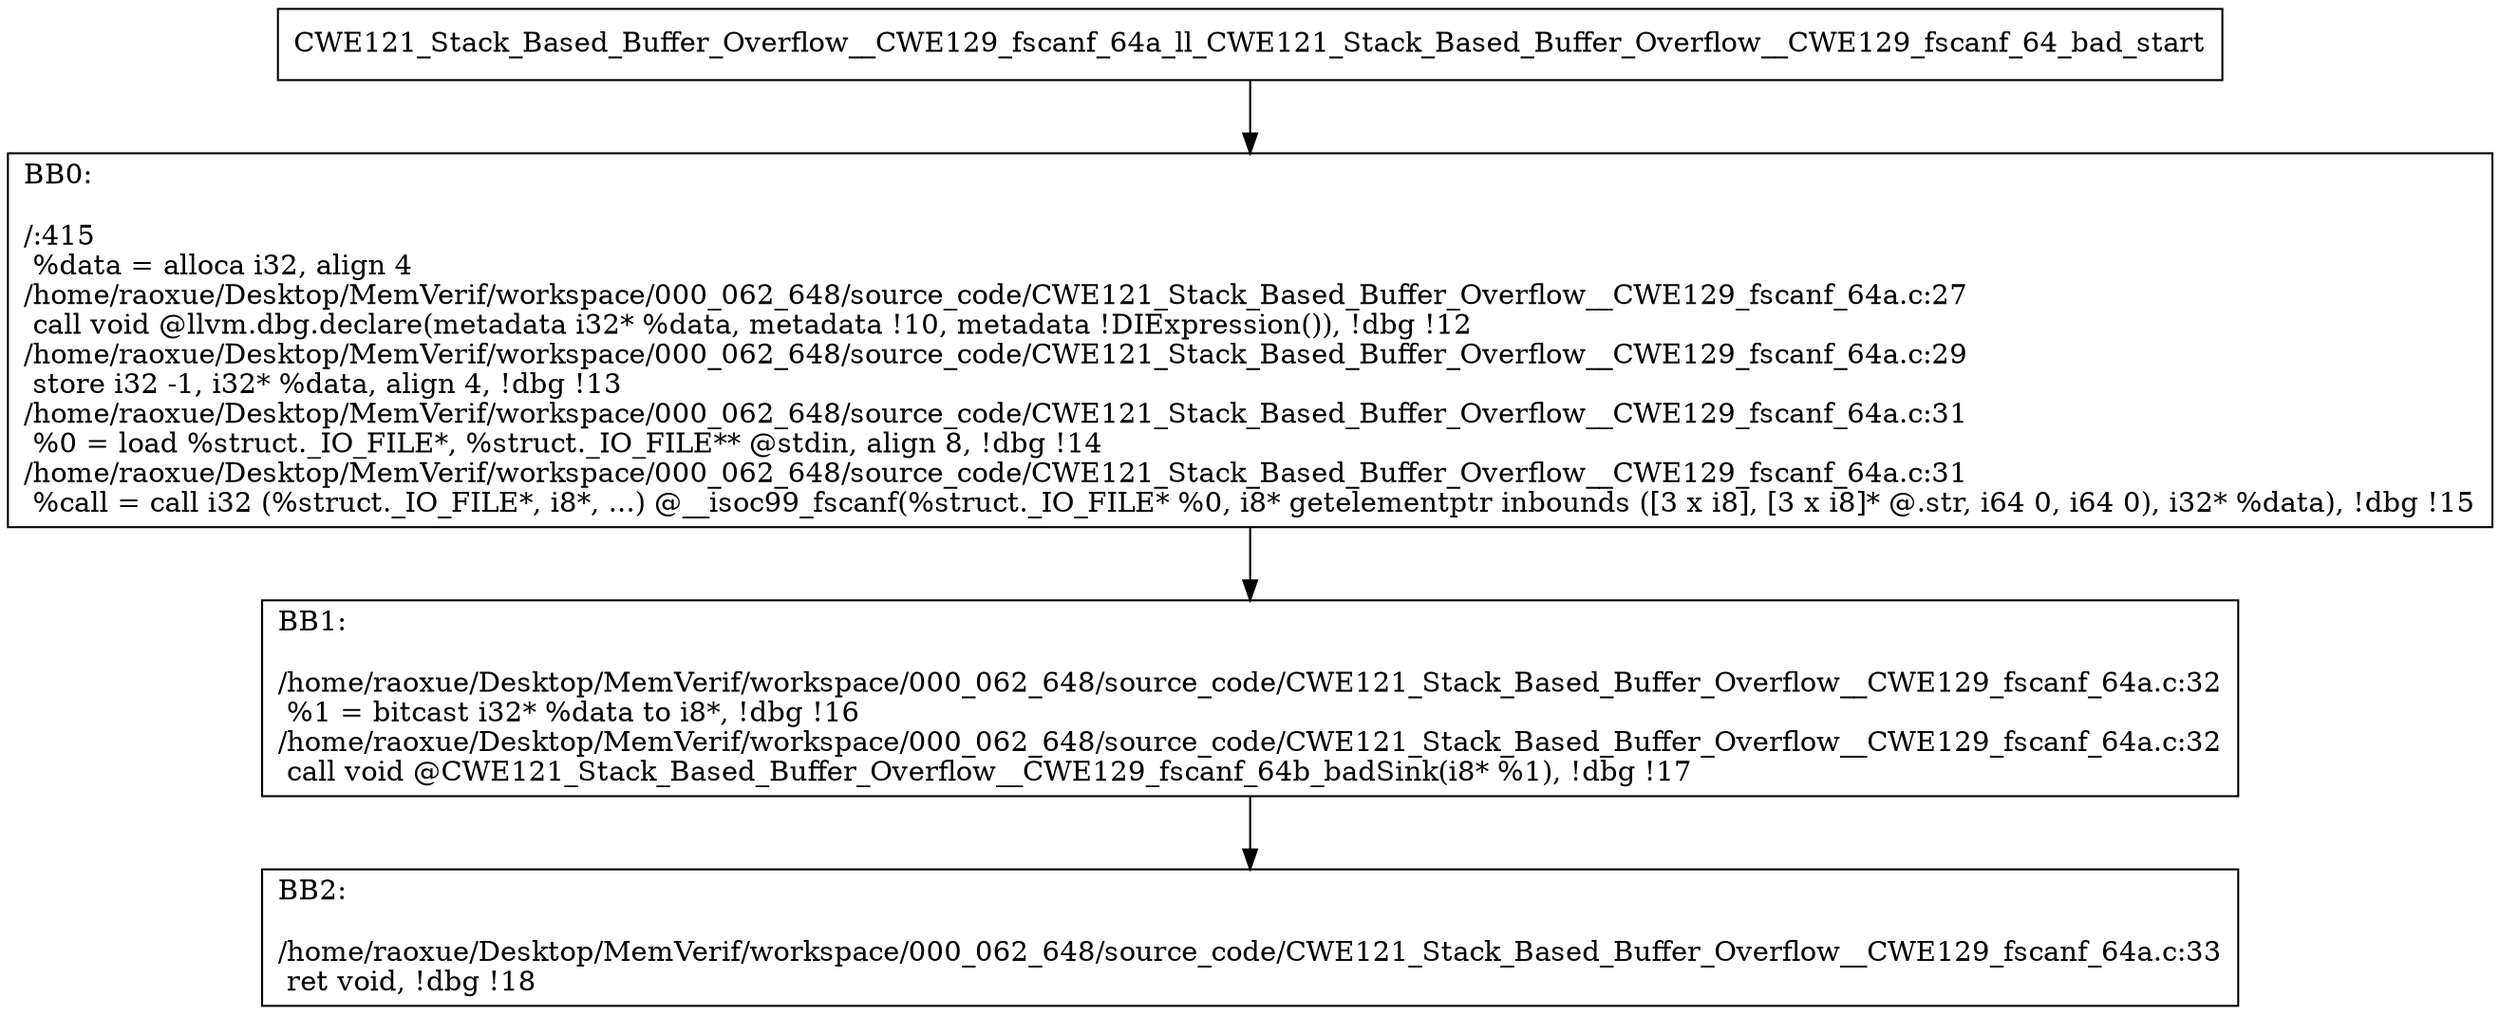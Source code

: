 digraph "CFG for'CWE121_Stack_Based_Buffer_Overflow__CWE129_fscanf_64a_ll_CWE121_Stack_Based_Buffer_Overflow__CWE129_fscanf_64_bad' function" {
	BBCWE121_Stack_Based_Buffer_Overflow__CWE129_fscanf_64a_ll_CWE121_Stack_Based_Buffer_Overflow__CWE129_fscanf_64_bad_start[shape=record,label="{CWE121_Stack_Based_Buffer_Overflow__CWE129_fscanf_64a_ll_CWE121_Stack_Based_Buffer_Overflow__CWE129_fscanf_64_bad_start}"];
	BBCWE121_Stack_Based_Buffer_Overflow__CWE129_fscanf_64a_ll_CWE121_Stack_Based_Buffer_Overflow__CWE129_fscanf_64_bad_start-> CWE121_Stack_Based_Buffer_Overflow__CWE129_fscanf_64a_ll_CWE121_Stack_Based_Buffer_Overflow__CWE129_fscanf_64_badBB0;
	CWE121_Stack_Based_Buffer_Overflow__CWE129_fscanf_64a_ll_CWE121_Stack_Based_Buffer_Overflow__CWE129_fscanf_64_badBB0 [shape=record, label="{BB0:\l\l/:415\l
  %data = alloca i32, align 4\l
/home/raoxue/Desktop/MemVerif/workspace/000_062_648/source_code/CWE121_Stack_Based_Buffer_Overflow__CWE129_fscanf_64a.c:27\l
  call void @llvm.dbg.declare(metadata i32* %data, metadata !10, metadata !DIExpression()), !dbg !12\l
/home/raoxue/Desktop/MemVerif/workspace/000_062_648/source_code/CWE121_Stack_Based_Buffer_Overflow__CWE129_fscanf_64a.c:29\l
  store i32 -1, i32* %data, align 4, !dbg !13\l
/home/raoxue/Desktop/MemVerif/workspace/000_062_648/source_code/CWE121_Stack_Based_Buffer_Overflow__CWE129_fscanf_64a.c:31\l
  %0 = load %struct._IO_FILE*, %struct._IO_FILE** @stdin, align 8, !dbg !14\l
/home/raoxue/Desktop/MemVerif/workspace/000_062_648/source_code/CWE121_Stack_Based_Buffer_Overflow__CWE129_fscanf_64a.c:31\l
  %call = call i32 (%struct._IO_FILE*, i8*, ...) @__isoc99_fscanf(%struct._IO_FILE* %0, i8* getelementptr inbounds ([3 x i8], [3 x i8]* @.str, i64 0, i64 0), i32* %data), !dbg !15\l
}"];
	CWE121_Stack_Based_Buffer_Overflow__CWE129_fscanf_64a_ll_CWE121_Stack_Based_Buffer_Overflow__CWE129_fscanf_64_badBB0-> CWE121_Stack_Based_Buffer_Overflow__CWE129_fscanf_64a_ll_CWE121_Stack_Based_Buffer_Overflow__CWE129_fscanf_64_badBB1;
	CWE121_Stack_Based_Buffer_Overflow__CWE129_fscanf_64a_ll_CWE121_Stack_Based_Buffer_Overflow__CWE129_fscanf_64_badBB1 [shape=record, label="{BB1:\l\l/home/raoxue/Desktop/MemVerif/workspace/000_062_648/source_code/CWE121_Stack_Based_Buffer_Overflow__CWE129_fscanf_64a.c:32\l
  %1 = bitcast i32* %data to i8*, !dbg !16\l
/home/raoxue/Desktop/MemVerif/workspace/000_062_648/source_code/CWE121_Stack_Based_Buffer_Overflow__CWE129_fscanf_64a.c:32\l
  call void @CWE121_Stack_Based_Buffer_Overflow__CWE129_fscanf_64b_badSink(i8* %1), !dbg !17\l
}"];
	CWE121_Stack_Based_Buffer_Overflow__CWE129_fscanf_64a_ll_CWE121_Stack_Based_Buffer_Overflow__CWE129_fscanf_64_badBB1-> CWE121_Stack_Based_Buffer_Overflow__CWE129_fscanf_64a_ll_CWE121_Stack_Based_Buffer_Overflow__CWE129_fscanf_64_badBB2;
	CWE121_Stack_Based_Buffer_Overflow__CWE129_fscanf_64a_ll_CWE121_Stack_Based_Buffer_Overflow__CWE129_fscanf_64_badBB2 [shape=record, label="{BB2:\l\l/home/raoxue/Desktop/MemVerif/workspace/000_062_648/source_code/CWE121_Stack_Based_Buffer_Overflow__CWE129_fscanf_64a.c:33\l
  ret void, !dbg !18\l
}"];
}

